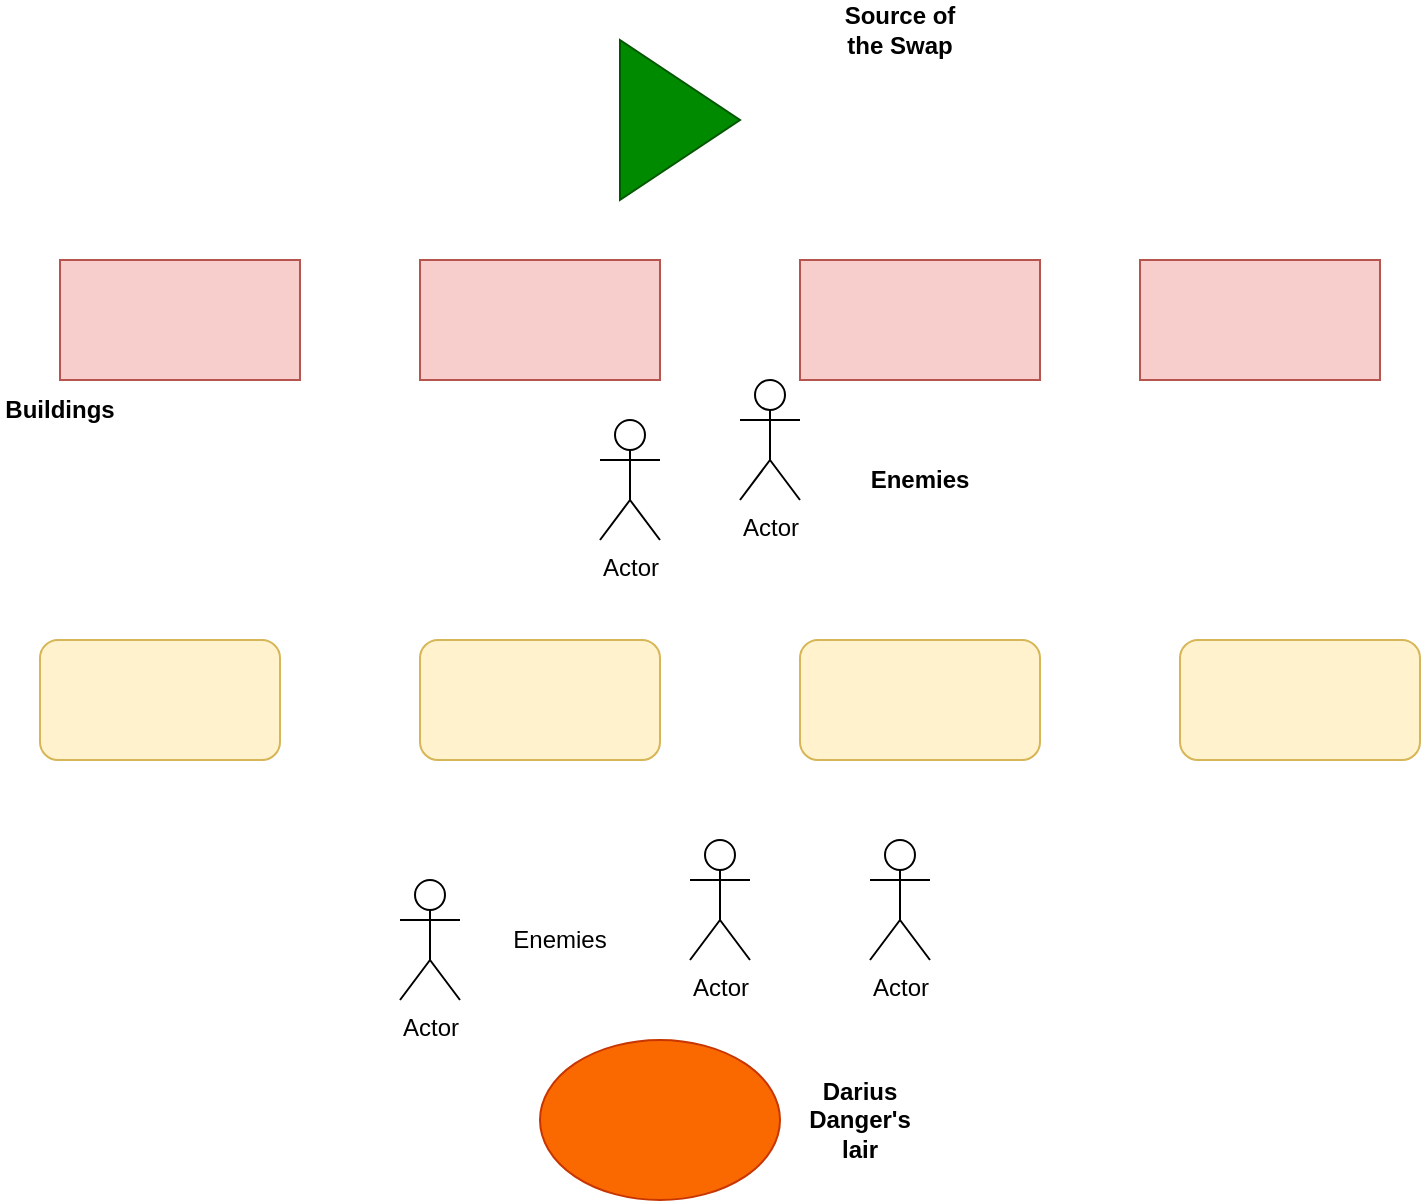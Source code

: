 <mxfile version="22.1.7" type="device">
  <diagram name="Page-1" id="34pTCxshfDN9pF3r0gXS">
    <mxGraphModel dx="1050" dy="557" grid="1" gridSize="10" guides="1" tooltips="1" connect="1" arrows="1" fold="1" page="1" pageScale="1" pageWidth="850" pageHeight="1100" math="0" shadow="0">
      <root>
        <mxCell id="0" />
        <mxCell id="1" parent="0" />
        <mxCell id="1jzNuDAUVX3vc1XVcGMi-1" value="" style="rounded=0;whiteSpace=wrap;html=1;fillColor=#f8cecc;strokeColor=#b85450;" parent="1" vertex="1">
          <mxGeometry x="650" y="140" width="120" height="60" as="geometry" />
        </mxCell>
        <mxCell id="1jzNuDAUVX3vc1XVcGMi-2" value="" style="rounded=0;whiteSpace=wrap;html=1;fillColor=#f8cecc;strokeColor=#b85450;" parent="1" vertex="1">
          <mxGeometry x="480" y="140" width="120" height="60" as="geometry" />
        </mxCell>
        <mxCell id="1jzNuDAUVX3vc1XVcGMi-3" value="" style="rounded=0;whiteSpace=wrap;html=1;fillColor=#f8cecc;strokeColor=#b85450;" parent="1" vertex="1">
          <mxGeometry x="290" y="140" width="120" height="60" as="geometry" />
        </mxCell>
        <mxCell id="1jzNuDAUVX3vc1XVcGMi-4" value="" style="rounded=0;whiteSpace=wrap;html=1;fillColor=#f8cecc;strokeColor=#b85450;" parent="1" vertex="1">
          <mxGeometry x="110" y="140" width="120" height="60" as="geometry" />
        </mxCell>
        <mxCell id="1jzNuDAUVX3vc1XVcGMi-5" value="" style="rounded=1;whiteSpace=wrap;html=1;fillColor=#fff2cc;strokeColor=#d6b656;" parent="1" vertex="1">
          <mxGeometry x="290" y="330" width="120" height="60" as="geometry" />
        </mxCell>
        <mxCell id="1jzNuDAUVX3vc1XVcGMi-6" value="" style="rounded=1;whiteSpace=wrap;html=1;fillColor=#fff2cc;strokeColor=#d6b656;" parent="1" vertex="1">
          <mxGeometry x="100" y="330" width="120" height="60" as="geometry" />
        </mxCell>
        <mxCell id="1jzNuDAUVX3vc1XVcGMi-7" value="" style="rounded=1;whiteSpace=wrap;html=1;fillColor=#fff2cc;strokeColor=#d6b656;" parent="1" vertex="1">
          <mxGeometry x="480" y="330" width="120" height="60" as="geometry" />
        </mxCell>
        <mxCell id="1jzNuDAUVX3vc1XVcGMi-8" value="" style="rounded=1;whiteSpace=wrap;html=1;fillColor=#fff2cc;strokeColor=#d6b656;" parent="1" vertex="1">
          <mxGeometry x="670" y="330" width="120" height="60" as="geometry" />
        </mxCell>
        <mxCell id="1jzNuDAUVX3vc1XVcGMi-9" value="" style="triangle;whiteSpace=wrap;html=1;fillColor=#008a00;fontColor=#ffffff;strokeColor=#005700;" parent="1" vertex="1">
          <mxGeometry x="390" y="30" width="60" height="80" as="geometry" />
        </mxCell>
        <mxCell id="1jzNuDAUVX3vc1XVcGMi-10" value="&lt;b&gt;Buildings&lt;/b&gt;" style="text;html=1;strokeColor=none;fillColor=none;align=center;verticalAlign=middle;whiteSpace=wrap;rounded=0;" parent="1" vertex="1">
          <mxGeometry x="80" y="200" width="60" height="30" as="geometry" />
        </mxCell>
        <mxCell id="1jzNuDAUVX3vc1XVcGMi-11" value="&lt;b&gt;Source of the Swap&lt;/b&gt;" style="text;html=1;strokeColor=none;fillColor=none;align=center;verticalAlign=middle;whiteSpace=wrap;rounded=0;" parent="1" vertex="1">
          <mxGeometry x="500" y="10" width="60" height="30" as="geometry" />
        </mxCell>
        <mxCell id="1jzNuDAUVX3vc1XVcGMi-12" value="" style="ellipse;whiteSpace=wrap;html=1;fillColor=#fa6800;fontColor=#000000;strokeColor=#C73500;" parent="1" vertex="1">
          <mxGeometry x="350" y="530" width="120" height="80" as="geometry" />
        </mxCell>
        <mxCell id="1jzNuDAUVX3vc1XVcGMi-13" value="&lt;b&gt;Darius Danger&#39;s lair&lt;/b&gt;" style="text;html=1;strokeColor=none;fillColor=none;align=center;verticalAlign=middle;whiteSpace=wrap;rounded=0;" parent="1" vertex="1">
          <mxGeometry x="480" y="555" width="60" height="30" as="geometry" />
        </mxCell>
        <mxCell id="1jzNuDAUVX3vc1XVcGMi-14" value="Actor" style="shape=umlActor;verticalLabelPosition=bottom;verticalAlign=top;html=1;outlineConnect=0;" parent="1" vertex="1">
          <mxGeometry x="425" y="430" width="30" height="60" as="geometry" />
        </mxCell>
        <mxCell id="1jzNuDAUVX3vc1XVcGMi-15" value="Actor" style="shape=umlActor;verticalLabelPosition=bottom;verticalAlign=top;html=1;outlineConnect=0;" parent="1" vertex="1">
          <mxGeometry x="280" y="450" width="30" height="60" as="geometry" />
        </mxCell>
        <mxCell id="1jzNuDAUVX3vc1XVcGMi-16" value="Actor" style="shape=umlActor;verticalLabelPosition=bottom;verticalAlign=top;html=1;outlineConnect=0;" parent="1" vertex="1">
          <mxGeometry x="515" y="430" width="30" height="60" as="geometry" />
        </mxCell>
        <mxCell id="1jzNuDAUVX3vc1XVcGMi-17" value="Actor" style="shape=umlActor;verticalLabelPosition=bottom;verticalAlign=top;html=1;outlineConnect=0;" parent="1" vertex="1">
          <mxGeometry x="450" y="200" width="30" height="60" as="geometry" />
        </mxCell>
        <mxCell id="1jzNuDAUVX3vc1XVcGMi-18" value="Actor" style="shape=umlActor;verticalLabelPosition=bottom;verticalAlign=top;html=1;outlineConnect=0;" parent="1" vertex="1">
          <mxGeometry x="380" y="220" width="30" height="60" as="geometry" />
        </mxCell>
        <mxCell id="1jzNuDAUVX3vc1XVcGMi-20" value="&lt;b&gt;Enemies&lt;/b&gt;" style="text;html=1;strokeColor=none;fillColor=none;align=center;verticalAlign=middle;whiteSpace=wrap;rounded=0;" parent="1" vertex="1">
          <mxGeometry x="510" y="235" width="60" height="30" as="geometry" />
        </mxCell>
        <mxCell id="1jzNuDAUVX3vc1XVcGMi-21" value="Enemies" style="text;html=1;strokeColor=none;fillColor=none;align=center;verticalAlign=middle;whiteSpace=wrap;rounded=0;" parent="1" vertex="1">
          <mxGeometry x="330" y="465" width="60" height="30" as="geometry" />
        </mxCell>
      </root>
    </mxGraphModel>
  </diagram>
</mxfile>
